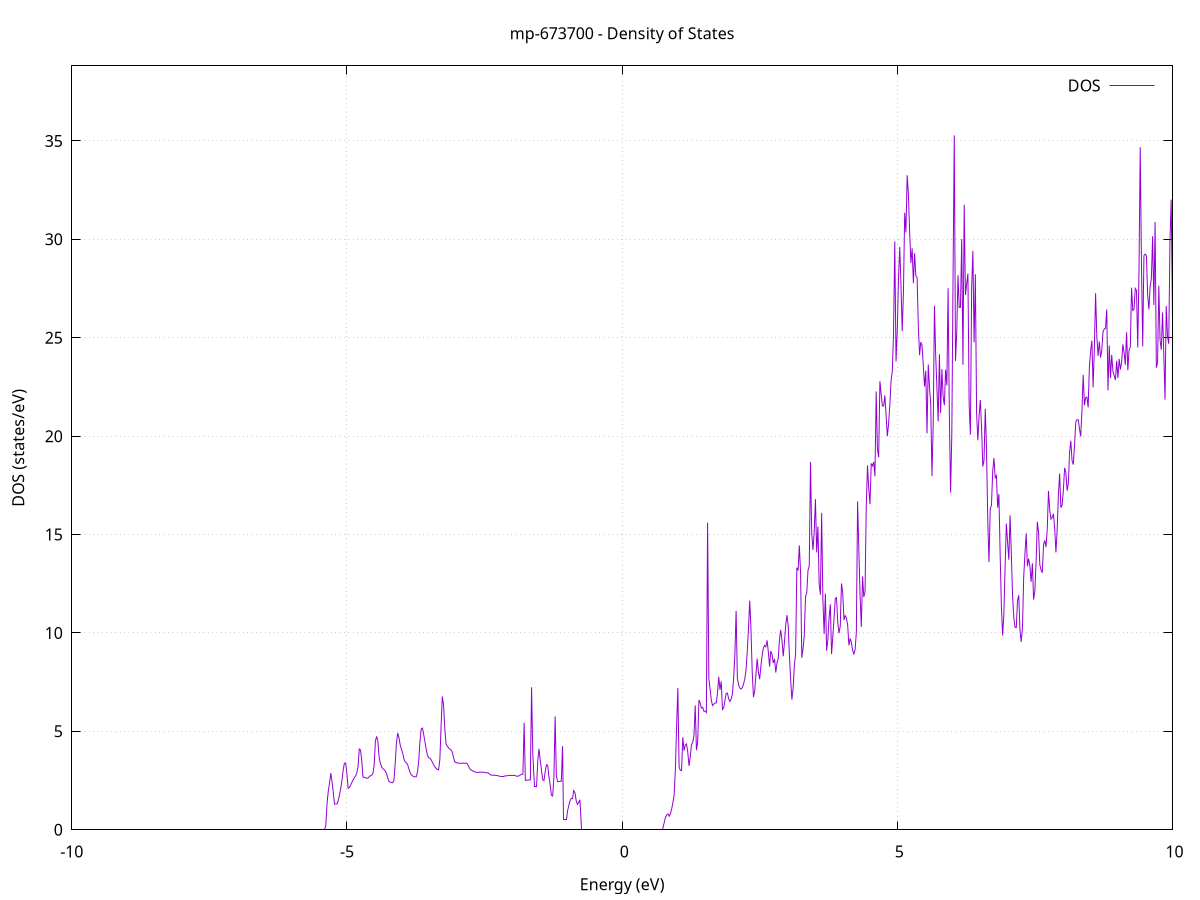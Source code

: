 set title 'mp-673700 - Density of States'
set xlabel 'Energy (eV)'
set ylabel 'DOS (states/eV)'
set grid
set xrange [-10:10]
set yrange [0:38.812]
set xzeroaxis lt -1
set terminal png size 800,600
set output 'mp-673700_dos_gnuplot.png'
plot '-' using 1:2 with lines title 'DOS'
-26.399400 0.000000
-26.376900 0.000000
-26.354300 0.000000
-26.331800 0.000000
-26.309300 0.000000
-26.286800 0.000000
-26.264200 0.000000
-26.241700 0.000000
-26.219200 0.000000
-26.196700 0.000000
-26.174100 0.000000
-26.151600 0.000000
-26.129100 0.000000
-26.106600 0.000000
-26.084000 0.000000
-26.061500 0.000000
-26.039000 0.000000
-26.016500 0.000000
-25.993900 0.000000
-25.971400 0.000000
-25.948900 0.000000
-25.926400 0.000000
-25.903900 0.000000
-25.881300 0.000000
-25.858800 0.000000
-25.836300 0.000000
-25.813800 0.000000
-25.791200 0.000000
-25.768700 0.000000
-25.746200 0.000000
-25.723700 0.000000
-25.701100 0.000000
-25.678600 0.000000
-25.656100 0.000000
-25.633600 0.000000
-25.611000 0.000000
-25.588500 0.000000
-25.566000 0.000000
-25.543500 0.000000
-25.520900 0.000000
-25.498400 0.000000
-25.475900 0.000000
-25.453400 0.000000
-25.430800 0.000000
-25.408300 0.000000
-25.385800 0.000000
-25.363300 0.000000
-25.340800 0.000000
-25.318200 0.000000
-25.295700 0.000000
-25.273200 0.000000
-25.250700 0.000000
-25.228100 0.000000
-25.205600 0.000000
-25.183100 0.000000
-25.160600 0.000000
-25.138000 0.000000
-25.115500 0.000000
-25.093000 0.000000
-25.070500 0.000000
-25.047900 0.000000
-25.025400 0.000000
-25.002900 0.000000
-24.980400 0.000000
-24.957800 0.000000
-24.935300 0.000000
-24.912800 0.000000
-24.890300 0.000000
-24.867800 0.000000
-24.845200 0.000000
-24.822700 0.000000
-24.800200 0.000000
-24.777700 0.000000
-24.755100 0.000000
-24.732600 0.000000
-24.710100 0.000000
-24.687600 0.000000
-24.665000 0.000000
-24.642500 0.000000
-24.620000 0.000000
-24.597500 0.000000
-24.574900 0.000000
-24.552400 0.000000
-24.529900 0.000000
-24.507400 0.000000
-24.484800 0.000000
-24.462300 0.000000
-24.439800 0.000000
-24.417300 0.000000
-24.394800 0.000000
-24.372200 0.000000
-24.349700 5.825100
-24.327200 5.825100
-24.304700 3.441500
-24.282100 3.441400
-24.259600 41.463600
-24.237100 33.677500
-24.214600 86.077200
-24.192000 89.156600
-24.169500 159.530600
-24.147000 193.187100
-24.124500 107.254000
-24.101900 134.873900
-24.079400 71.540100
-24.056900 100.814300
-24.034400 85.455800
-24.011800 65.541600
-23.989300 43.551700
-23.966800 78.460800
-23.944300 31.741000
-23.921800 84.895700
-23.899200 79.365400
-23.876700 179.163500
-23.854200 82.754700
-23.831700 80.345700
-23.809100 123.370700
-23.786600 76.349800
-23.764100 57.482800
-23.741600 50.047100
-23.719000 47.073400
-23.696500 51.278500
-23.674000 43.594400
-23.651500 53.150900
-23.628900 62.446100
-23.606400 40.436700
-23.583900 62.485200
-23.561400 88.783200
-23.538800 293.690000
-23.516300 88.542200
-23.493800 114.493300
-23.471300 170.712100
-23.448800 268.059900
-23.426200 62.475100
-23.403700 43.559600
-23.381200 55.119100
-23.358700 79.948700
-23.336100 58.049500
-23.313600 44.619400
-23.291100 16.387600
-23.268600 228.264600
-23.246000 11.489200
-23.223500 0.000000
-23.201000 0.000000
-23.178500 0.000000
-23.155900 0.000000
-23.133400 0.000000
-23.110900 0.000000
-23.088400 0.000000
-23.065800 0.000000
-23.043300 0.000000
-23.020800 0.000000
-22.998300 0.000000
-22.975700 0.000000
-22.953200 0.000000
-22.930700 0.000000
-22.908200 0.000000
-22.885700 0.000000
-22.863100 0.000000
-22.840600 0.000000
-22.818100 0.000000
-22.795600 0.000000
-22.773000 0.000000
-22.750500 0.000000
-22.728000 0.000000
-22.705500 0.000000
-22.682900 0.000000
-22.660400 0.000000
-22.637900 0.000000
-22.615400 0.000000
-22.592800 0.000000
-22.570300 0.000000
-22.547800 0.000000
-22.525300 0.000000
-22.502700 0.000000
-22.480200 0.000000
-22.457700 0.000000
-22.435200 0.000000
-22.412700 0.000000
-22.390100 0.000000
-22.367600 0.000000
-22.345100 0.000000
-22.322600 0.000000
-22.300000 0.000000
-22.277500 0.000000
-22.255000 0.000000
-22.232500 0.000000
-22.209900 0.000000
-22.187400 0.000000
-22.164900 0.000000
-22.142400 0.000000
-22.119800 0.000000
-22.097300 0.000000
-22.074800 0.000000
-22.052300 0.000000
-22.029700 0.000000
-22.007200 0.000000
-21.984700 0.000000
-21.962200 0.000000
-21.939700 0.000000
-21.917100 0.000000
-21.894600 0.000000
-21.872100 0.000000
-21.849600 0.000000
-21.827000 0.000000
-21.804500 0.000000
-21.782000 0.000000
-21.759500 0.000000
-21.736900 0.000000
-21.714400 0.000000
-21.691900 0.000000
-21.669400 0.000000
-21.646800 0.000000
-21.624300 0.000000
-21.601800 0.000000
-21.579300 0.000000
-21.556700 0.000000
-21.534200 0.000000
-21.511700 0.000000
-21.489200 0.000000
-21.466700 0.000000
-21.444100 0.000000
-21.421600 0.000000
-21.399100 0.000000
-21.376600 0.000000
-21.354000 0.000000
-21.331500 0.000000
-21.309000 0.000000
-21.286500 0.000000
-21.263900 0.000000
-21.241400 0.000000
-21.218900 0.000000
-21.196400 0.000000
-21.173800 0.000000
-21.151300 0.000000
-21.128800 0.000000
-21.106300 0.000000
-21.083700 0.000000
-21.061200 0.000000
-21.038700 0.000000
-21.016200 0.000000
-20.993700 0.000000
-20.971100 0.000000
-20.948600 0.000000
-20.926100 0.000000
-20.903600 0.000000
-20.881000 0.000000
-20.858500 0.000000
-20.836000 0.000000
-20.813500 0.000000
-20.790900 0.000000
-20.768400 0.000000
-20.745900 0.000000
-20.723400 0.000000
-20.700800 0.000000
-20.678300 0.000000
-20.655800 0.000000
-20.633300 0.000000
-20.610700 0.000000
-20.588200 0.000000
-20.565700 0.000000
-20.543200 0.000000
-20.520700 0.000000
-20.498100 0.000000
-20.475600 0.000000
-20.453100 0.000000
-20.430600 0.000000
-20.408000 0.000000
-20.385500 0.000000
-20.363000 0.000000
-20.340500 0.000000
-20.317900 0.000000
-20.295400 0.000000
-20.272900 0.000000
-20.250400 0.000000
-20.227800 0.000000
-20.205300 0.000000
-20.182800 0.000000
-20.160300 0.000000
-20.137700 0.000000
-20.115200 0.000000
-20.092700 0.000000
-20.070200 0.000000
-20.047600 0.000000
-20.025100 0.000000
-20.002600 0.000000
-19.980100 0.000000
-19.957600 0.000000
-19.935000 0.000000
-19.912500 0.000000
-19.890000 0.000000
-19.867500 0.000000
-19.844900 0.000000
-19.822400 0.000000
-19.799900 0.000000
-19.777400 0.000000
-19.754800 0.000000
-19.732300 0.000000
-19.709800 0.000000
-19.687300 0.000000
-19.664700 0.000000
-19.642200 0.000000
-19.619700 0.000000
-19.597200 0.000000
-19.574600 0.000000
-19.552100 0.000000
-19.529600 0.000000
-19.507100 0.000000
-19.484600 0.000000
-19.462000 0.000000
-19.439500 0.000000
-19.417000 0.000000
-19.394500 0.000000
-19.371900 0.000000
-19.349400 0.000000
-19.326900 0.000000
-19.304400 0.000000
-19.281800 0.000000
-19.259300 0.000000
-19.236800 0.000000
-19.214300 0.000000
-19.191700 0.000000
-19.169200 0.000000
-19.146700 0.000000
-19.124200 0.000000
-19.101600 0.000000
-19.079100 0.000000
-19.056600 0.000000
-19.034100 0.000000
-19.011600 0.000000
-18.989000 0.000000
-18.966500 0.000000
-18.944000 0.000000
-18.921500 0.000000
-18.898900 0.000000
-18.876400 0.000000
-18.853900 0.000000
-18.831400 0.000000
-18.808800 0.000000
-18.786300 0.000000
-18.763800 0.000000
-18.741300 0.000000
-18.718700 0.000000
-18.696200 0.000000
-18.673700 0.000000
-18.651200 0.000000
-18.628600 0.000000
-18.606100 0.000000
-18.583600 0.000000
-18.561100 0.000000
-18.538600 0.000000
-18.516000 0.000000
-18.493500 0.000000
-18.471000 0.000000
-18.448500 0.000000
-18.425900 0.000000
-18.403400 0.000000
-18.380900 0.000000
-18.358400 0.000000
-18.335800 0.000000
-18.313300 0.000000
-18.290800 0.000000
-18.268300 0.000000
-18.245700 0.000000
-18.223200 0.000000
-18.200700 0.000000
-18.178200 0.000000
-18.155600 0.000000
-18.133100 0.000000
-18.110600 0.000000
-18.088100 0.000000
-18.065600 0.000000
-18.043000 0.000000
-18.020500 0.000000
-17.998000 0.000000
-17.975500 0.000000
-17.952900 0.000000
-17.930400 0.000000
-17.907900 0.000000
-17.885400 0.000000
-17.862800 0.000000
-17.840300 0.000000
-17.817800 0.000000
-17.795300 0.000000
-17.772700 0.000000
-17.750200 0.000000
-17.727700 0.000000
-17.705200 0.000000
-17.682600 0.000000
-17.660100 0.000000
-17.637600 0.000000
-17.615100 0.000000
-17.592500 0.000000
-17.570000 0.000000
-17.547500 0.000000
-17.525000 0.000000
-17.502500 0.000000
-17.479900 0.000000
-17.457400 0.000000
-17.434900 0.000000
-17.412400 0.000000
-17.389800 0.000000
-17.367300 0.000000
-17.344800 0.000000
-17.322300 0.000000
-17.299700 0.000000
-17.277200 0.000000
-17.254700 0.000000
-17.232200 0.000000
-17.209600 0.000000
-17.187100 0.000000
-17.164600 0.000000
-17.142100 0.000000
-17.119500 0.000000
-17.097000 0.000000
-17.074500 0.000000
-17.052000 0.000000
-17.029500 0.000000
-17.006900 0.000000
-16.984400 0.000000
-16.961900 0.000000
-16.939400 0.000000
-16.916800 0.000000
-16.894300 0.000000
-16.871800 0.000000
-16.849300 0.000000
-16.826700 0.000000
-16.804200 0.000000
-16.781700 0.000000
-16.759200 0.000000
-16.736600 0.000000
-16.714100 0.000000
-16.691600 0.000000
-16.669100 0.000000
-16.646500 0.000000
-16.624000 0.000000
-16.601500 0.000000
-16.579000 0.000000
-16.556500 0.000000
-16.533900 0.000000
-16.511400 0.000000
-16.488900 0.000000
-16.466400 0.000000
-16.443800 0.000000
-16.421300 0.000000
-16.398800 0.000000
-16.376300 0.000000
-16.353700 0.000000
-16.331200 0.000000
-16.308700 0.000000
-16.286200 0.000000
-16.263600 0.000000
-16.241100 0.000000
-16.218600 0.000000
-16.196100 0.000000
-16.173500 0.000000
-16.151000 0.000000
-16.128500 0.000000
-16.106000 0.000000
-16.083500 0.000000
-16.060900 0.000000
-16.038400 0.000000
-16.015900 0.000000
-15.993400 0.000000
-15.970800 0.000000
-15.948300 0.000000
-15.925800 0.000000
-15.903300 0.000000
-15.880700 0.000000
-15.858200 0.000000
-15.835700 0.000000
-15.813200 0.000000
-15.790600 0.000000
-15.768100 0.000000
-15.745600 0.000000
-15.723100 0.000000
-15.700500 0.000000
-15.678000 0.000000
-15.655500 0.000000
-15.633000 0.000000
-15.610500 0.000000
-15.587900 0.000000
-15.565400 0.000000
-15.542900 0.000000
-15.520400 0.000000
-15.497800 0.000000
-15.475300 0.000000
-15.452800 0.000000
-15.430300 0.000000
-15.407700 0.000000
-15.385200 0.000000
-15.362700 0.000000
-15.340200 0.000000
-15.317600 0.000000
-15.295100 0.000000
-15.272600 0.000000
-15.250100 0.000000
-15.227500 0.000000
-15.205000 0.000000
-15.182500 0.000000
-15.160000 0.000000
-15.137500 0.000000
-15.114900 0.000000
-15.092400 0.000000
-15.069900 0.000000
-15.047400 0.000000
-15.024800 0.000000
-15.002300 0.000000
-14.979800 0.000000
-14.957300 0.000000
-14.934700 0.000000
-14.912200 0.000000
-14.889700 0.000000
-14.867200 0.000000
-14.844600 0.000000
-14.822100 0.000000
-14.799600 0.000000
-14.777100 0.000000
-14.754500 0.000000
-14.732000 0.000000
-14.709500 0.000000
-14.687000 0.000000
-14.664400 0.000000
-14.641900 0.000000
-14.619400 0.000000
-14.596900 0.000000
-14.574400 0.000000
-14.551800 0.000000
-14.529300 0.000000
-14.506800 0.000000
-14.484300 0.000000
-14.461700 0.000000
-14.439200 0.000000
-14.416700 0.000000
-14.394200 0.000000
-14.371600 0.000000
-14.349100 0.000000
-14.326600 0.000000
-14.304100 0.000000
-14.281500 0.000000
-14.259000 0.000000
-14.236500 0.000000
-14.214000 0.000000
-14.191400 0.000000
-14.168900 0.000000
-14.146400 0.000000
-14.123900 0.000000
-14.101400 0.000000
-14.078800 0.000000
-14.056300 0.000000
-14.033800 0.000000
-14.011300 0.000000
-13.988700 0.000000
-13.966200 0.000000
-13.943700 0.000000
-13.921200 0.000000
-13.898600 0.000000
-13.876100 0.000000
-13.853600 0.000000
-13.831100 0.000000
-13.808500 0.000000
-13.786000 0.000000
-13.763500 0.000000
-13.741000 0.000000
-13.718400 0.000000
-13.695900 0.000000
-13.673400 0.000000
-13.650900 0.000000
-13.628400 0.000000
-13.605800 0.000000
-13.583300 0.000000
-13.560800 0.000000
-13.538300 0.000000
-13.515700 0.000000
-13.493200 0.000000
-13.470700 0.000000
-13.448200 0.000000
-13.425600 0.000000
-13.403100 0.000000
-13.380600 0.000000
-13.358100 0.000000
-13.335500 0.000000
-13.313000 0.000000
-13.290500 0.000000
-13.268000 0.000000
-13.245400 0.000000
-13.222900 0.000000
-13.200400 0.000000
-13.177900 0.000000
-13.155400 0.000000
-13.132800 0.000000
-13.110300 0.000000
-13.087800 0.000000
-13.065300 0.000000
-13.042700 0.000000
-13.020200 0.000000
-12.997700 0.000000
-12.975200 0.000000
-12.952600 0.000000
-12.930100 0.000000
-12.907600 0.000000
-12.885100 0.000000
-12.862500 0.000000
-12.840000 0.000000
-12.817500 0.000000
-12.795000 0.000000
-12.772400 0.000000
-12.749900 0.000000
-12.727400 0.000000
-12.704900 0.000000
-12.682400 0.000000
-12.659800 0.000000
-12.637300 0.000000
-12.614800 0.000000
-12.592300 0.000000
-12.569700 0.000000
-12.547200 0.000000
-12.524700 0.000000
-12.502200 0.000000
-12.479600 0.000000
-12.457100 0.000000
-12.434600 0.000000
-12.412100 0.000000
-12.389500 0.000000
-12.367000 0.000000
-12.344500 0.000000
-12.322000 0.000000
-12.299400 0.000000
-12.276900 0.000000
-12.254400 0.000000
-12.231900 0.000000
-12.209300 0.000000
-12.186800 0.000000
-12.164300 0.000000
-12.141800 0.000000
-12.119300 0.000000
-12.096700 0.000000
-12.074200 0.000000
-12.051700 0.000000
-12.029200 0.000000
-12.006600 0.000000
-11.984100 0.000000
-11.961600 0.000000
-11.939100 0.000000
-11.916500 0.000000
-11.894000 0.000000
-11.871500 0.000000
-11.849000 0.000000
-11.826400 0.000000
-11.803900 0.000000
-11.781400 0.000000
-11.758900 0.000000
-11.736300 0.000000
-11.713800 0.000000
-11.691300 0.000000
-11.668800 0.000000
-11.646300 0.000000
-11.623700 0.000000
-11.601200 0.000000
-11.578700 0.000000
-11.556200 0.000000
-11.533600 0.000000
-11.511100 0.000000
-11.488600 0.000000
-11.466100 0.000000
-11.443500 0.000000
-11.421000 0.000000
-11.398500 0.000000
-11.376000 0.000000
-11.353400 0.000000
-11.330900 0.000000
-11.308400 0.000000
-11.285900 0.000000
-11.263300 0.000000
-11.240800 0.000000
-11.218300 0.000000
-11.195800 0.000000
-11.173300 0.000000
-11.150700 0.000000
-11.128200 0.000000
-11.105700 0.000000
-11.083200 0.000000
-11.060600 0.000000
-11.038100 0.000000
-11.015600 0.000000
-10.993100 0.000000
-10.970500 0.000000
-10.948000 0.000000
-10.925500 0.000000
-10.903000 0.000000
-10.880400 0.000000
-10.857900 0.000000
-10.835400 0.000000
-10.812900 0.000000
-10.790300 0.000000
-10.767800 0.000000
-10.745300 0.000000
-10.722800 0.000000
-10.700300 0.000000
-10.677700 0.000000
-10.655200 0.000000
-10.632700 0.000000
-10.610200 0.000000
-10.587600 0.000000
-10.565100 0.000000
-10.542600 0.000000
-10.520100 0.000000
-10.497500 0.000000
-10.475000 0.000000
-10.452500 0.000000
-10.430000 0.000000
-10.407400 0.000000
-10.384900 0.000000
-10.362400 0.000000
-10.339900 0.000000
-10.317300 0.000000
-10.294800 0.000000
-10.272300 0.000000
-10.249800 0.000000
-10.227300 0.000000
-10.204700 0.000000
-10.182200 0.000000
-10.159700 0.000000
-10.137200 0.000000
-10.114600 0.000000
-10.092100 0.000000
-10.069600 0.000000
-10.047100 0.000000
-10.024500 0.000000
-10.002000 0.000000
-9.979500 0.000000
-9.957000 0.000000
-9.934400 0.000000
-9.911900 0.000000
-9.889400 0.000000
-9.866900 0.000000
-9.844300 0.000000
-9.821800 0.000000
-9.799300 0.000000
-9.776800 0.000000
-9.754300 0.000000
-9.731700 0.000000
-9.709200 0.000000
-9.686700 0.000000
-9.664200 0.000000
-9.641600 0.000000
-9.619100 0.000000
-9.596600 0.000000
-9.574100 0.000000
-9.551500 0.000000
-9.529000 0.000000
-9.506500 0.000000
-9.484000 0.000000
-9.461400 0.000000
-9.438900 0.000000
-9.416400 0.000000
-9.393900 0.000000
-9.371300 0.000000
-9.348800 0.000000
-9.326300 0.000000
-9.303800 0.000000
-9.281200 0.000000
-9.258700 0.000000
-9.236200 0.000000
-9.213700 0.000000
-9.191200 0.000000
-9.168600 0.000000
-9.146100 0.000000
-9.123600 0.000000
-9.101100 0.000000
-9.078500 0.000000
-9.056000 0.000000
-9.033500 0.000000
-9.011000 0.000000
-8.988400 0.000000
-8.965900 0.000000
-8.943400 0.000000
-8.920900 0.000000
-8.898300 0.000000
-8.875800 0.000000
-8.853300 0.000000
-8.830800 0.000000
-8.808200 0.000000
-8.785700 0.000000
-8.763200 0.000000
-8.740700 0.000000
-8.718200 0.000000
-8.695600 0.000000
-8.673100 0.000000
-8.650600 0.000000
-8.628100 0.000000
-8.605500 0.000000
-8.583000 0.000000
-8.560500 0.000000
-8.538000 0.000000
-8.515400 0.000000
-8.492900 0.000000
-8.470400 0.000000
-8.447900 0.000000
-8.425300 0.000000
-8.402800 0.000000
-8.380300 0.000000
-8.357800 0.000000
-8.335200 0.000000
-8.312700 0.000000
-8.290200 0.000000
-8.267700 0.000000
-8.245200 0.000000
-8.222600 0.000000
-8.200100 0.000000
-8.177600 0.000000
-8.155100 0.000000
-8.132500 0.000000
-8.110000 0.000000
-8.087500 0.000000
-8.065000 0.000000
-8.042400 0.000000
-8.019900 0.000000
-7.997400 0.000000
-7.974900 0.000000
-7.952300 0.000000
-7.929800 0.000000
-7.907300 0.000000
-7.884800 0.000000
-7.862200 0.000000
-7.839700 0.000000
-7.817200 0.000000
-7.794700 0.000000
-7.772200 0.000000
-7.749600 0.000000
-7.727100 0.000000
-7.704600 0.000000
-7.682100 0.000000
-7.659500 0.000000
-7.637000 0.000000
-7.614500 0.000000
-7.592000 0.000000
-7.569400 0.000000
-7.546900 0.000000
-7.524400 0.000000
-7.501900 0.000000
-7.479300 0.000000
-7.456800 0.000000
-7.434300 0.000000
-7.411800 0.000000
-7.389200 0.000000
-7.366700 0.000000
-7.344200 0.000000
-7.321700 0.000000
-7.299200 0.000000
-7.276600 0.000000
-7.254100 0.000000
-7.231600 0.000000
-7.209100 0.000000
-7.186500 0.000000
-7.164000 0.000000
-7.141500 0.000000
-7.119000 0.000000
-7.096400 0.000000
-7.073900 0.000000
-7.051400 0.000000
-7.028900 0.000000
-7.006300 0.000000
-6.983800 0.000000
-6.961300 0.000000
-6.938800 0.000000
-6.916200 0.000000
-6.893700 0.000000
-6.871200 0.000000
-6.848700 0.000000
-6.826100 0.000000
-6.803600 0.000000
-6.781100 0.000000
-6.758600 0.000000
-6.736100 0.000000
-6.713500 0.000000
-6.691000 0.000000
-6.668500 0.000000
-6.646000 0.000000
-6.623400 0.000000
-6.600900 0.000000
-6.578400 0.000000
-6.555900 0.000000
-6.533300 0.000000
-6.510800 0.000000
-6.488300 0.000000
-6.465800 0.000000
-6.443200 0.000000
-6.420700 0.000000
-6.398200 0.000000
-6.375700 0.000000
-6.353100 0.000000
-6.330600 0.000000
-6.308100 0.000000
-6.285600 0.000000
-6.263100 0.000000
-6.240500 0.000000
-6.218000 0.000000
-6.195500 0.000000
-6.173000 0.000000
-6.150400 0.000000
-6.127900 0.000000
-6.105400 0.000000
-6.082900 0.000000
-6.060300 0.000000
-6.037800 0.000000
-6.015300 0.000000
-5.992800 0.000000
-5.970200 0.000000
-5.947700 0.000000
-5.925200 0.000000
-5.902700 0.000000
-5.880100 0.000000
-5.857600 0.000000
-5.835100 0.000000
-5.812600 0.000000
-5.790100 0.000000
-5.767500 0.000000
-5.745000 0.000000
-5.722500 0.000000
-5.700000 0.000000
-5.677400 0.000000
-5.654900 0.000000
-5.632400 0.000000
-5.609900 0.000000
-5.587300 0.000000
-5.564800 0.000000
-5.542300 0.000000
-5.519800 0.000000
-5.497200 0.000000
-5.474700 0.000000
-5.452200 0.000000
-5.429700 0.000000
-5.407100 0.000000
-5.384600 0.199700
-5.362100 1.336800
-5.339600 1.971100
-5.317100 2.351000
-5.294500 2.880500
-5.272000 2.457500
-5.249500 1.925700
-5.227000 1.307200
-5.204400 1.307600
-5.181900 1.312600
-5.159400 1.469500
-5.136900 1.758500
-5.114300 2.087800
-5.091800 2.493900
-5.069300 3.031700
-5.046800 3.381600
-5.024200 3.391600
-5.001700 2.870600
-4.979200 2.109100
-4.956700 2.150800
-4.934100 2.265200
-4.911600 2.406700
-4.889100 2.532700
-4.866600 2.640800
-4.844100 2.732900
-4.821500 2.888100
-4.799000 3.204600
-4.776500 4.104500
-4.754000 4.053500
-4.731400 3.510700
-4.708900 2.679400
-4.686400 2.664800
-4.663900 2.639800
-4.641300 2.614800
-4.618800 2.635000
-4.596300 2.691400
-4.573800 2.745700
-4.551200 2.771700
-4.528700 2.853000
-4.506200 3.273300
-4.483700 4.498500
-4.461100 4.748400
-4.438600 4.514000
-4.416100 3.682400
-4.393600 3.384300
-4.371100 3.203500
-4.348500 3.104800
-4.326000 3.054700
-4.303500 2.986000
-4.281000 2.864900
-4.258400 2.612000
-4.235900 2.463200
-4.213400 2.423400
-4.190900 2.399800
-4.168300 2.389400
-4.145800 2.516100
-4.123300 3.387600
-4.100800 4.394600
-4.078200 4.915400
-4.055700 4.691600
-4.033200 4.315200
-4.010700 4.101800
-3.988100 3.900400
-3.965600 3.608300
-3.943100 3.452600
-3.920600 3.403300
-3.898000 3.312400
-3.875500 3.097900
-3.853000 2.912000
-3.830500 2.783600
-3.808000 2.733600
-3.785400 2.701600
-3.762900 2.690700
-3.740400 2.692600
-3.717900 2.940300
-3.695300 3.547600
-3.672800 4.541900
-3.650300 5.123600
-3.627800 5.167800
-3.605200 4.821100
-3.582700 4.466900
-3.560200 4.080200
-3.537700 3.791800
-3.515100 3.657300
-3.492600 3.633600
-3.470100 3.558400
-3.447600 3.430300
-3.425000 3.293400
-3.402500 3.194900
-3.380000 3.120500
-3.357500 3.066600
-3.335000 3.044400
-3.312400 3.559700
-3.289900 5.277500
-3.267400 6.774600
-3.244900 6.339400
-3.222300 5.121600
-3.199800 4.358700
-3.177300 4.248400
-3.154800 4.168800
-3.132200 4.101100
-3.109700 4.056200
-3.087200 3.949700
-3.064700 3.681600
-3.042100 3.457300
-3.019600 3.413200
-2.997100 3.398600
-2.974600 3.382300
-2.952000 3.380300
-2.929500 3.380700
-2.907000 3.381200
-2.884500 3.381600
-2.862000 3.382100
-2.839400 3.382400
-2.816900 3.371300
-2.794400 3.250600
-2.771900 3.116600
-2.749300 3.044300
-2.726800 3.008600
-2.704300 2.972300
-2.681800 2.946200
-2.659200 2.933800
-2.636700 2.928800
-2.614200 2.928800
-2.591700 2.929000
-2.569100 2.929200
-2.546600 2.928700
-2.524100 2.926900
-2.501600 2.912700
-2.479000 2.901200
-2.456500 2.894100
-2.434000 2.888800
-2.411500 2.836500
-2.389000 2.784700
-2.366400 2.774600
-2.343900 2.774800
-2.321400 2.773100
-2.298900 2.765400
-2.276300 2.757100
-2.253800 2.740000
-2.231300 2.730700
-2.208800 2.730300
-2.186200 2.730400
-2.163700 2.730500
-2.141200 2.730700
-2.118700 2.732600
-2.096100 2.741200
-2.073600 2.755500
-2.051100 2.763600
-2.028600 2.767800
-2.006000 2.768600
-1.983500 2.768600
-1.961000 2.766800
-1.938500 2.744600
-1.916000 2.721500
-1.893400 2.723800
-1.870900 2.741200
-1.848400 2.791100
-1.825900 2.815300
-1.803300 2.825200
-1.780800 5.437600
-1.758300 2.511900
-1.735800 2.518500
-1.713200 2.524400
-1.690700 2.532200
-1.668200 2.533300
-1.645700 7.241200
-1.623100 3.800900
-1.600600 2.177700
-1.578100 2.177600
-1.555600 2.191600
-1.533000 3.496200
-1.510500 4.115100
-1.488000 3.505400
-1.465500 3.026700
-1.443000 2.541700
-1.420400 2.497200
-1.397900 2.960600
-1.375400 3.304600
-1.352900 3.273200
-1.330300 2.688200
-1.307800 2.277300
-1.285300 1.760000
-1.262800 1.718100
-1.240200 2.642100
-1.217700 5.759000
-1.195200 2.760500
-1.172700 2.449900
-1.150100 2.454100
-1.127600 2.459300
-1.105100 2.465400
-1.082600 4.250100
-1.060000 0.530500
-1.037500 0.530500
-1.015000 0.530500
-0.992500 0.946700
-0.969900 1.227800
-0.947400 1.461700
-0.924900 1.591100
-0.902400 1.579900
-0.879900 1.994300
-0.857300 1.884400
-0.834800 1.472300
-0.812300 1.289100
-0.789800 1.385800
-0.767200 1.523600
-0.744700 0.000000
-0.722200 0.000000
-0.699700 0.000000
-0.677100 0.000000
-0.654600 0.000000
-0.632100 0.000000
-0.609600 0.000000
-0.587000 0.000000
-0.564500 0.000000
-0.542000 0.000000
-0.519500 0.000000
-0.496900 0.000000
-0.474400 0.000000
-0.451900 0.000000
-0.429400 0.000000
-0.406900 0.000000
-0.384300 0.000000
-0.361800 0.000000
-0.339300 0.000000
-0.316800 0.000000
-0.294200 0.000000
-0.271700 0.000000
-0.249200 0.000000
-0.226700 0.000000
-0.204100 0.000000
-0.181600 0.000000
-0.159100 0.000000
-0.136600 0.000000
-0.114000 0.000000
-0.091500 0.000000
-0.069000 0.000000
-0.046500 0.000000
-0.023900 0.000000
-0.001400 0.000000
0.021100 0.000000
0.043600 0.000000
0.066100 0.000000
0.088700 0.000000
0.111200 0.000000
0.133700 0.000000
0.156200 0.000000
0.178800 0.000000
0.201300 0.000000
0.223800 0.000000
0.246300 0.000000
0.268900 0.000000
0.291400 0.000000
0.313900 0.000000
0.336400 0.000000
0.359000 0.000000
0.381500 0.000000
0.404000 0.000000
0.426500 0.000000
0.449100 0.000000
0.471600 0.000000
0.494100 0.000000
0.516600 0.000000
0.539100 0.000000
0.561700 0.000000
0.584200 0.000000
0.606700 0.000000
0.629200 0.000000
0.651800 0.000000
0.674300 0.000000
0.696800 0.000000
0.719300 0.000000
0.741900 0.000000
0.764400 0.356300
0.786900 0.635800
0.809400 0.751900
0.832000 0.803700
0.854500 0.689700
0.877000 0.811100
0.899500 1.050800
0.922100 1.379500
0.944600 1.765800
0.967100 3.049100
0.989600 5.274300
1.012100 7.201900
1.034700 3.192100
1.057200 3.020500
1.079700 3.007100
1.102200 4.700900
1.124800 4.022000
1.147300 4.302200
1.169800 4.357100
1.192300 3.952600
1.214900 3.246400
1.237400 3.714500
1.259900 4.324900
1.282400 4.434900
1.305000 4.801900
1.327500 6.320200
1.350000 4.048400
1.372500 4.468900
1.395100 6.593900
1.417600 6.444600
1.440100 6.184300
1.462600 6.221900
1.485200 6.027900
1.507700 6.027100
1.530200 5.959200
1.552700 15.606100
1.575200 7.701700
1.597800 7.140100
1.620300 6.574600
1.642800 6.310200
1.665300 6.380400
1.687900 6.440900
1.710400 6.445400
1.732900 6.976900
1.755400 7.769900
1.778000 7.112300
1.800500 7.540900
1.823000 6.114700
1.845500 6.203300
1.868100 6.567100
1.890600 6.933200
1.913100 6.942800
1.935600 6.650900
1.958200 6.517800
1.980700 6.647200
2.003200 6.889400
2.025700 7.695600
2.048200 8.905000
2.070800 11.117100
2.093300 7.705200
2.115800 7.366600
2.138300 7.196900
2.160900 7.149700
2.183400 7.225400
2.205900 7.404100
2.228400 7.666400
2.251000 8.118300
2.273500 9.056400
2.296000 10.236100
2.318500 11.641800
2.341100 10.144600
2.363600 8.000400
2.386100 6.742100
2.408600 7.054100
2.431200 7.899300
2.453700 8.696300
2.476200 7.981800
2.498700 7.653100
2.521200 8.325200
2.543800 8.843900
2.566300 9.240600
2.588800 9.371600
2.611300 9.296800
2.633900 9.622900
2.656400 9.034900
2.678900 8.293300
2.701400 9.082800
2.724000 8.899700
2.746500 8.472200
2.769000 8.679100
2.791500 7.989400
2.814100 8.486100
2.836600 8.710100
2.859100 9.689400
2.881600 10.152400
2.904200 9.595100
2.926700 8.814800
2.949200 9.521000
2.971700 10.371800
2.994200 10.905000
3.016800 10.382100
3.039300 8.849600
3.061800 7.620100
3.084300 6.614200
3.106900 7.206500
3.129400 8.349700
3.151900 8.953400
3.174400 13.314400
3.197000 13.174200
3.219500 14.452000
3.242000 13.071800
3.264500 8.736400
3.287100 9.207600
3.309600 9.891900
3.332100 11.833600
3.354600 12.057600
3.377200 13.189000
3.399700 13.403700
3.422200 18.686100
3.444700 15.090600
3.467200 14.216600
3.489800 15.115200
3.512300 16.802000
3.534800 14.092200
3.557300 15.408600
3.579900 12.479300
3.602400 11.943900
3.624900 16.101100
3.647400 11.706100
3.670000 9.947700
3.692500 11.997600
3.715000 9.096600
3.737500 9.658300
3.760100 10.767800
3.782600 11.457700
3.805100 8.928600
3.827600 9.808300
3.850200 10.730500
3.872700 11.742700
3.895200 11.798900
3.917700 10.516500
3.940200 9.985100
3.962800 10.339000
3.985300 12.515400
4.007800 12.033200
4.030300 10.659900
4.052900 10.879200
4.075400 10.761500
4.097900 10.392000
4.120400 9.369800
4.143000 9.727000
4.165500 9.512900
4.188000 9.123200
4.210500 8.934000
4.233100 9.155900
4.255600 10.035700
4.278100 16.687300
4.300600 14.243100
4.323200 11.894600
4.345700 10.305900
4.368200 12.871500
4.390700 11.825600
4.413300 12.086000
4.435800 16.449600
4.458300 18.510800
4.480800 17.329800
4.503300 16.541700
4.525900 18.611300
4.548400 18.487200
4.570900 18.691100
4.593400 17.957700
4.616000 22.270900
4.638500 19.350800
4.661000 18.923300
4.683500 22.791700
4.706100 22.131400
4.728600 21.544400
4.751100 21.527400
4.773600 22.074500
4.796200 21.048000
4.818700 19.994700
4.841200 20.616200
4.863700 21.552300
4.886300 22.815200
4.908800 23.290700
4.931300 25.259000
4.953800 29.894400
4.976300 23.793500
4.998900 25.373200
5.021400 28.026900
5.043900 29.608600
5.066400 27.661400
5.089000 25.326400
5.111500 27.373700
5.134000 31.354800
5.156500 30.351900
5.179100 33.256600
5.201600 32.280000
5.224100 30.353500
5.246600 28.801100
5.269200 29.545100
5.291700 27.772600
5.314200 29.293600
5.336700 28.144700
5.359300 28.056500
5.381800 25.573600
5.404300 24.116900
5.426800 24.780000
5.449300 24.611600
5.471900 23.602900
5.494400 22.521400
5.516900 23.321000
5.539400 20.142000
5.562000 23.638400
5.584500 22.487400
5.607000 21.686800
5.629500 17.966000
5.652100 20.584000
5.674600 26.621700
5.697100 24.109500
5.719600 22.440300
5.742200 20.742000
5.764700 24.165000
5.787200 21.175400
5.809700 23.405700
5.832300 21.989500
5.854800 21.570300
5.877300 23.373900
5.899800 22.583300
5.922300 27.515200
5.944900 21.221100
5.967400 17.131200
5.989900 20.056000
6.012400 28.011900
6.035000 35.283800
6.057500 23.820100
6.080000 25.293800
6.102500 28.176500
6.125100 26.534900
6.147600 26.547700
6.170100 30.011500
6.192600 23.621800
6.215200 31.761500
6.237700 27.173200
6.260200 27.735100
6.282700 28.261300
6.305300 21.586400
6.327800 20.072400
6.350300 27.462800
6.372800 29.413900
6.395300 24.760600
6.417900 28.228500
6.440400 21.182500
6.462900 19.788400
6.485400 21.014200
6.508000 21.834200
6.530500 20.457600
6.553000 18.456100
6.575500 18.775500
6.598100 21.391200
6.620600 19.326300
6.643100 15.764400
6.665600 13.596300
6.688200 16.327700
6.710700 16.488600
6.733200 18.211500
6.755700 18.885600
6.778300 17.883800
6.800800 17.989700
6.823300 16.363000
6.845800 17.051900
6.868400 13.981200
6.890900 11.339800
6.913400 9.866300
6.935900 10.940600
6.958400 13.383400
6.981000 15.555900
7.003500 14.596700
7.026000 13.723000
7.048500 15.977200
7.071100 14.071600
7.093600 11.909800
7.116100 10.777700
7.138600 10.285300
7.161200 10.271700
7.183700 11.635500
7.206200 11.916800
7.228700 10.153000
7.251300 9.548600
7.273800 10.264800
7.296300 12.848400
7.318800 14.002800
7.341400 15.065100
7.363900 13.392700
7.386400 13.773500
7.408900 13.397600
7.431400 12.595900
7.454000 13.541600
7.476500 11.690700
7.499000 12.149800
7.521500 13.586000
7.544100 15.644700
7.566600 15.110900
7.589100 13.460800
7.611600 13.196400
7.634200 13.057400
7.656700 14.482900
7.679200 14.700900
7.701700 14.358100
7.724300 15.282200
7.746800 17.216500
7.769300 16.248500
7.791800 15.786200
7.814400 15.861400
7.836900 16.050800
7.859400 15.312000
7.881900 14.094900
7.904400 15.261200
7.927000 17.054600
7.949500 18.098700
7.972000 16.365700
7.994500 16.496900
8.017100 17.236600
8.039600 18.387700
8.062100 18.162000
8.084600 17.229000
8.107200 17.599600
8.129700 19.158900
8.152200 19.769800
8.174700 18.744900
8.197300 18.557100
8.219800 19.510900
8.242300 20.718300
8.264800 20.835200
8.287400 20.831600
8.309900 20.363000
8.332400 19.982900
8.354900 21.324500
8.377400 23.114700
8.400000 21.570200
8.422500 21.957300
8.445000 21.983900
8.467500 21.465900
8.490100 23.509200
8.512600 24.331100
8.535100 24.852900
8.557600 22.475500
8.580200 24.480900
8.602700 27.264000
8.625200 25.024300
8.647700 24.076700
8.670300 24.808200
8.692800 23.992400
8.715300 24.371100
8.737800 25.294600
8.760400 25.449600
8.782900 25.473500
8.805400 26.434900
8.827900 22.323900
8.850400 24.601200
8.873000 22.955600
8.895500 24.129500
8.918000 23.279900
8.940500 23.075000
8.963100 22.850100
8.985600 23.827800
9.008100 22.950900
9.030600 23.928400
9.053200 23.382500
9.075700 23.764300
9.098200 24.663300
9.120700 24.231300
9.143300 23.627400
9.165800 25.273100
9.188300 23.347200
9.210800 24.355600
9.233400 24.532000
9.255900 27.537500
9.278400 26.384600
9.300900 26.447700
9.323400 27.503100
9.346000 27.398800
9.368500 24.503900
9.391000 28.305200
9.413500 34.684600
9.436100 28.790500
9.458600 24.555600
9.481100 29.181000
9.503600 29.249300
9.526200 29.163100
9.548700 27.160800
9.571200 26.435800
9.593700 27.609700
9.616300 28.018900
9.638800 30.156800
9.661300 26.664200
9.683800 30.883300
9.706400 23.477100
9.728900 23.762900
9.751400 27.644100
9.773900 24.882500
9.796500 24.387900
9.819000 26.281200
9.841500 24.234900
9.864000 21.852100
9.886500 26.613700
9.909100 25.099800
9.931600 24.692100
9.954100 29.948500
9.976600 32.018000
9.999200 26.084800
10.021700 23.776400
10.044200 26.239000
10.066700 27.863200
10.089300 24.424200
10.111800 23.062100
10.134300 24.539300
10.156800 23.899000
10.179400 22.588900
10.201900 22.723700
10.224400 25.971100
10.246900 27.737400
10.269500 26.307700
10.292000 25.499200
10.314500 20.522600
10.337000 25.387200
10.359500 24.150500
10.382100 21.869900
10.404600 22.485900
10.427100 25.764300
10.449600 24.154300
10.472200 20.809500
10.494700 22.952800
10.517200 23.565500
10.539700 21.293900
10.562300 21.534200
10.584800 18.127600
10.607300 17.515100
10.629800 17.203200
10.652400 17.688800
10.674900 18.432800
10.697400 19.131200
10.719900 16.361100
10.742500 15.999600
10.765000 15.095800
10.787500 14.955700
10.810000 16.338800
10.832500 15.829400
10.855100 14.627500
10.877600 15.345700
10.900100 16.095200
10.922600 15.978200
10.945200 15.962600
10.967700 15.823300
10.990200 15.681300
11.012700 15.606500
11.035300 15.953100
11.057800 15.813000
11.080300 13.948700
11.102800 13.531100
11.125400 14.285000
11.147900 14.807500
11.170400 15.267900
11.192900 14.328800
11.215500 13.818300
11.238000 13.692500
11.260500 13.359300
11.283000 13.931400
11.305500 14.767700
11.328100 14.652500
11.350600 12.753600
11.373100 12.540100
11.395600 12.713500
11.418200 12.861300
11.440700 12.940100
11.463200 11.552300
11.485700 12.633700
11.508300 14.670200
11.530800 14.051000
11.553300 13.115900
11.575800 11.900900
11.598400 10.954000
11.620900 11.429200
11.643400 12.681400
11.665900 12.123400
11.688500 11.352200
11.711000 11.258100
11.733500 11.242600
11.756000 11.357500
11.778500 11.283100
11.801100 11.423000
11.823600 11.539600
11.846100 10.782300
11.868600 10.390200
11.891200 10.338700
11.913700 9.830200
11.936200 10.185100
11.958700 10.636200
11.981300 10.400000
12.003800 10.736900
12.026300 11.396600
12.048800 10.815800
12.071400 10.348700
12.093900 10.559400
12.116400 11.057700
12.138900 10.211800
12.161500 10.182900
12.184000 9.246100
12.206500 8.257800
12.229000 8.682500
12.251600 8.575300
12.274100 9.767300
12.296600 9.774900
12.319100 9.614400
12.341600 9.628800
12.364200 10.997400
12.386700 11.505700
12.409200 11.208600
12.431700 10.056400
12.454300 8.867500
12.476800 8.316500
12.499300 8.785000
12.521800 9.306000
12.544400 10.694200
12.566900 11.782200
12.589400 11.142100
12.611900 10.201100
12.634500 9.529100
12.657000 9.014000
12.679500 8.854800
12.702000 8.944300
12.724600 9.198500
12.747100 10.248500
12.769600 11.020000
12.792100 10.463500
12.814600 9.709300
12.837200 9.584000
12.859700 9.635100
12.882200 9.649500
12.904700 10.046500
12.927300 9.094300
12.949800 8.835800
12.972300 9.735800
12.994800 9.933500
13.017400 9.429600
13.039900 8.888000
13.062400 8.973900
13.084900 8.606100
13.107500 9.260900
13.130000 9.378000
13.152500 9.965400
13.175000 9.562200
13.197600 9.905200
13.220100 9.993300
13.242600 9.961500
13.265100 9.741500
13.287600 9.065500
13.310200 8.106100
13.332700 8.172800
13.355200 8.582200
13.377700 9.283700
13.400300 8.533400
13.422800 7.969100
13.445300 8.433000
13.467800 9.593700
13.490400 10.688200
13.512900 11.395300
13.535400 11.165300
13.557900 9.120800
13.580500 9.611700
13.603000 9.522600
13.625500 9.921000
13.648000 11.219800
13.670600 10.960200
13.693100 10.619900
13.715600 9.780600
13.738100 8.050800
13.760600 8.703300
13.783200 10.698100
13.805700 11.564900
13.828200 10.005300
13.850700 11.520500
13.873300 12.246700
13.895800 11.869500
13.918300 11.765500
13.940800 11.270200
13.963400 10.145400
13.985900 9.667300
14.008400 9.722100
14.030900 9.550000
14.053500 9.802200
14.076000 9.360900
14.098500 9.448700
14.121000 9.277700
14.143600 9.330700
14.166100 9.924200
14.188600 10.759300
14.211100 10.075600
14.233600 10.059600
14.256200 9.980400
14.278700 9.866100
14.301200 9.700900
14.323700 9.575600
14.346300 9.498400
14.368800 9.298400
14.391300 9.208700
14.413800 9.606000
14.436400 9.102300
14.458900 10.141100
14.481400 9.479600
14.503900 9.143000
14.526500 9.251300
14.549000 10.083400
14.571500 10.722500
14.594000 10.097900
14.616600 9.431000
14.639100 8.965500
14.661600 8.543100
14.684100 8.157100
14.706600 8.656900
14.729200 9.758700
14.751700 10.106700
14.774200 11.000800
14.796700 10.930500
14.819300 10.945300
14.841800 10.829200
14.864300 10.550400
14.886800 10.094000
14.909400 9.199600
14.931900 8.553600
14.954400 8.736500
14.976900 10.445400
14.999500 11.318900
15.022000 10.914300
15.044500 10.644400
15.067000 10.795200
15.089600 10.878700
15.112100 10.983400
15.134600 10.591900
15.157100 9.980500
15.179700 9.848300
15.202200 9.516700
15.224700 9.097700
15.247200 8.166300
15.269700 7.818900
15.292300 7.410500
15.314800 6.977700
15.337300 6.689400
15.359800 6.419200
15.382400 6.181800
15.404900 6.037800
15.427400 5.795900
15.449900 5.598300
15.472500 5.368700
15.495000 5.253100
15.517500 5.129200
15.540000 4.948100
15.562600 4.766200
15.585100 4.685800
15.607600 4.503100
15.630100 4.501900
15.652700 4.633800
15.675200 4.696200
15.697700 4.355700
15.720200 4.172700
15.742700 4.068700
15.765300 4.246600
15.787800 4.291500
15.810300 4.382000
15.832800 4.584900
15.855400 4.458000
15.877900 4.302800
15.900400 4.346400
15.922900 4.437200
15.945500 3.920300
15.968000 3.878400
15.990500 3.633200
16.013000 3.407000
16.035600 3.285900
16.058100 3.128500
16.080600 2.929000
16.103100 2.745200
16.125700 2.633100
16.148200 2.472700
16.170700 2.156000
16.193200 1.795900
16.215700 1.548000
16.238300 1.407100
16.260800 1.405800
16.283300 1.240300
16.305800 1.181000
16.328400 1.205800
16.350900 1.199200
16.373400 1.126100
16.395900 1.015600
16.418500 0.873700
16.441000 0.713800
16.463500 0.545700
16.486000 0.227100
16.508600 0.098900
16.531100 0.056500
16.553600 0.025800
16.576100 0.007000
16.598700 0.000000
16.621200 0.000000
16.643700 0.000000
16.666200 0.000000
16.688700 0.000000
16.711300 0.000000
16.733800 0.000000
16.756300 0.000000
16.778800 0.000000
16.801400 0.000000
16.823900 0.000000
16.846400 0.000000
16.868900 0.000000
16.891500 0.000000
16.914000 0.000000
16.936500 0.000000
16.959000 0.000000
16.981600 0.000000
17.004100 0.000000
17.026600 0.000000
17.049100 0.000000
17.071700 0.000000
17.094200 0.000000
17.116700 0.000000
17.139200 0.000000
17.161700 0.000000
17.184300 0.000000
17.206800 0.000000
17.229300 0.000000
17.251800 0.000000
17.274400 0.000000
17.296900 0.000000
17.319400 0.000000
17.341900 0.000000
17.364500 0.000000
17.387000 0.000000
17.409500 0.000000
17.432000 0.000000
17.454600 0.000000
17.477100 0.000000
17.499600 0.000000
17.522100 0.000000
17.544700 0.000000
17.567200 0.000000
17.589700 0.000000
17.612200 0.000000
17.634800 0.000000
17.657300 0.000000
17.679800 0.000000
17.702300 0.000000
17.724800 0.000000
17.747400 0.000000
17.769900 0.000000
17.792400 0.000000
17.814900 0.000000
17.837500 0.000000
17.860000 0.000000
17.882500 0.000000
17.905000 0.000000
17.927600 0.000000
17.950100 0.000000
17.972600 0.000000
17.995100 0.000000
18.017700 0.000000
18.040200 0.000000
18.062700 0.000000
18.085200 0.000000
18.107800 0.000000
18.130300 0.000000
18.152800 0.000000
18.175300 0.000000
18.197800 0.000000
18.220400 0.000000
18.242900 0.000000
18.265400 0.000000
18.287900 0.000000
18.310500 0.000000
18.333000 0.000000
18.355500 0.000000
18.378000 0.000000
18.400600 0.000000
18.423100 0.000000
18.445600 0.000000
18.468100 0.000000
18.490700 0.000000
18.513200 0.000000
18.535700 0.000000
18.558200 0.000000
18.580800 0.000000
18.603300 0.000000
18.625800 0.000000
18.648300 0.000000
e
